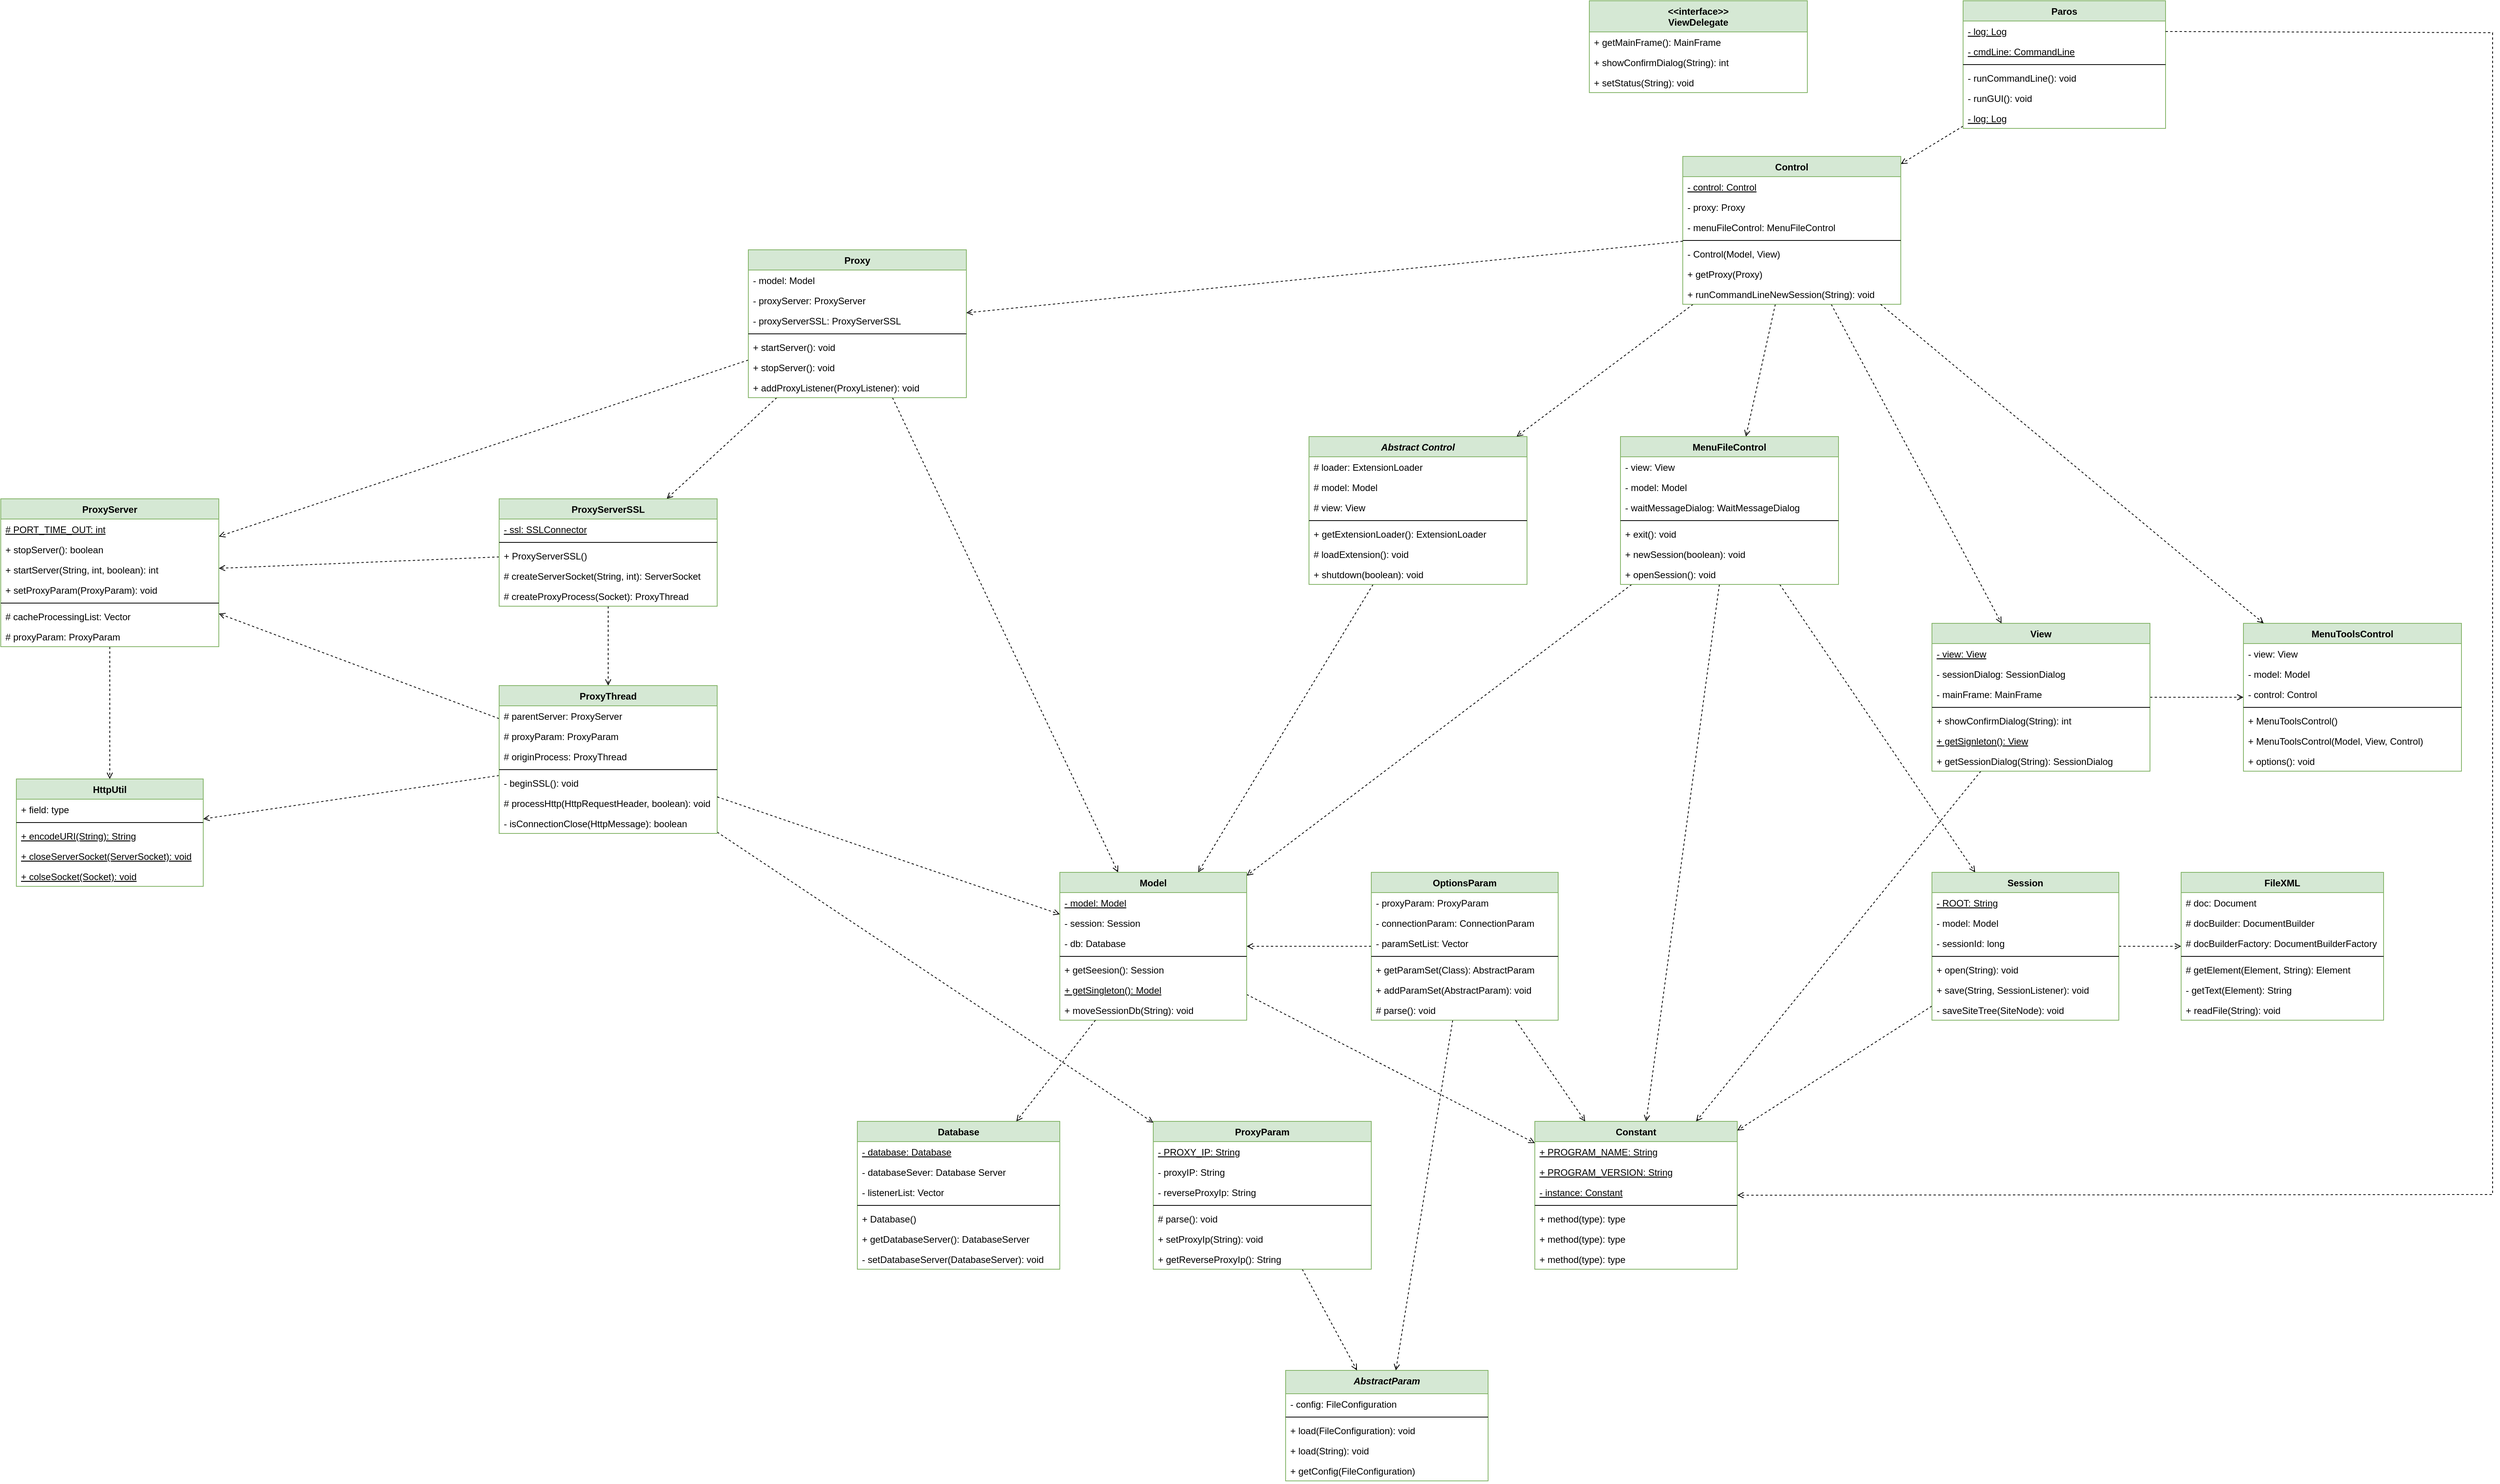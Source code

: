<mxfile version="15.2.9" type="device"><diagram id="-4mc3CB2iVpjZy6kRMb6" name="Page-1"><mxGraphModel dx="2370" dy="1270" grid="1" gridSize="10" guides="1" tooltips="1" connect="1" arrows="1" fold="1" page="1" pageScale="1" pageWidth="3300" pageHeight="4681" math="0" shadow="0"><root><mxCell id="0"/><mxCell id="1" parent="0"/><mxCell id="963B7Lf0-dltdPj_Pg7I-1" style="rounded=0;orthogonalLoop=1;jettySize=auto;html=1;dashed=1;endArrow=open;endFill=0;" edge="1" parent="1" source="nYEuQwkuldgpK1QNgb6l-116" target="nYEuQwkuldgpK1QNgb6l-132"><mxGeometry relative="1" as="geometry"/></mxCell><mxCell id="nYEuQwkuldgpK1QNgb6l-116" value="Paros" style="swimlane;fontStyle=1;align=center;verticalAlign=top;childLayout=stackLayout;horizontal=1;startSize=26;horizontalStack=0;resizeParent=1;resizeParentMax=0;resizeLast=0;collapsible=1;marginBottom=0;fillColor=#d5e8d4;strokeColor=#82b366;" parent="1" vertex="1"><mxGeometry x="2600" y="80" width="260" height="164" as="geometry"/></mxCell><mxCell id="nYEuQwkuldgpK1QNgb6l-117" value="- log: Log" style="text;strokeColor=none;fillColor=none;align=left;verticalAlign=top;spacingLeft=4;spacingRight=4;overflow=hidden;rotatable=0;points=[[0,0.5],[1,0.5]];portConstraint=eastwest;fontStyle=4" parent="nYEuQwkuldgpK1QNgb6l-116" vertex="1"><mxGeometry y="26" width="260" height="26" as="geometry"/></mxCell><mxCell id="nYEuQwkuldgpK1QNgb6l-119" value="- cmdLine: CommandLine" style="text;strokeColor=none;fillColor=none;align=left;verticalAlign=top;spacingLeft=4;spacingRight=4;overflow=hidden;rotatable=0;points=[[0,0.5],[1,0.5]];portConstraint=eastwest;fontStyle=4" parent="nYEuQwkuldgpK1QNgb6l-116" vertex="1"><mxGeometry y="52" width="260" height="26" as="geometry"/></mxCell><mxCell id="nYEuQwkuldgpK1QNgb6l-118" value="" style="line;strokeWidth=1;fillColor=none;align=left;verticalAlign=middle;spacingTop=-1;spacingLeft=3;spacingRight=3;rotatable=0;labelPosition=right;points=[];portConstraint=eastwest;" parent="nYEuQwkuldgpK1QNgb6l-116" vertex="1"><mxGeometry y="78" width="260" height="8" as="geometry"/></mxCell><mxCell id="4tc0TReXgmn4h9ZQtito-1" value="- runCommandLine(): void" style="text;strokeColor=none;fillColor=none;align=left;verticalAlign=top;spacingLeft=4;spacingRight=4;overflow=hidden;rotatable=0;points=[[0,0.5],[1,0.5]];portConstraint=eastwest;fontStyle=0" parent="nYEuQwkuldgpK1QNgb6l-116" vertex="1"><mxGeometry y="86" width="260" height="26" as="geometry"/></mxCell><mxCell id="4tc0TReXgmn4h9ZQtito-2" value="- runGUI(): void" style="text;strokeColor=none;fillColor=none;align=left;verticalAlign=top;spacingLeft=4;spacingRight=4;overflow=hidden;rotatable=0;points=[[0,0.5],[1,0.5]];portConstraint=eastwest;fontStyle=0" parent="nYEuQwkuldgpK1QNgb6l-116" vertex="1"><mxGeometry y="112" width="260" height="26" as="geometry"/></mxCell><mxCell id="4tc0TReXgmn4h9ZQtito-3" value="- log: Log" style="text;strokeColor=none;fillColor=none;align=left;verticalAlign=top;spacingLeft=4;spacingRight=4;overflow=hidden;rotatable=0;points=[[0,0.5],[1,0.5]];portConstraint=eastwest;fontStyle=4" parent="nYEuQwkuldgpK1QNgb6l-116" vertex="1"><mxGeometry y="138" width="260" height="26" as="geometry"/></mxCell><mxCell id="nYEuQwkuldgpK1QNgb6l-120" value="Constant" style="swimlane;fontStyle=1;align=center;verticalAlign=top;childLayout=stackLayout;horizontal=1;startSize=26;horizontalStack=0;resizeParent=1;resizeParentMax=0;resizeLast=0;collapsible=1;marginBottom=0;fillColor=#d5e8d4;strokeColor=#82b366;" parent="1" vertex="1"><mxGeometry x="2050" y="1520" width="260" height="190" as="geometry"/></mxCell><mxCell id="nYEuQwkuldgpK1QNgb6l-121" value="+ PROGRAM_NAME: String" style="text;strokeColor=none;fillColor=none;align=left;verticalAlign=top;spacingLeft=4;spacingRight=4;overflow=hidden;rotatable=0;points=[[0,0.5],[1,0.5]];portConstraint=eastwest;fontStyle=4" parent="nYEuQwkuldgpK1QNgb6l-120" vertex="1"><mxGeometry y="26" width="260" height="26" as="geometry"/></mxCell><mxCell id="4tc0TReXgmn4h9ZQtito-13" value="+ PROGRAM_VERSION: String" style="text;strokeColor=none;fillColor=none;align=left;verticalAlign=top;spacingLeft=4;spacingRight=4;overflow=hidden;rotatable=0;points=[[0,0.5],[1,0.5]];portConstraint=eastwest;fontStyle=4" parent="nYEuQwkuldgpK1QNgb6l-120" vertex="1"><mxGeometry y="52" width="260" height="26" as="geometry"/></mxCell><mxCell id="4tc0TReXgmn4h9ZQtito-14" value="- instance: Constant" style="text;strokeColor=none;fillColor=none;align=left;verticalAlign=top;spacingLeft=4;spacingRight=4;overflow=hidden;rotatable=0;points=[[0,0.5],[1,0.5]];portConstraint=eastwest;fontStyle=4" parent="nYEuQwkuldgpK1QNgb6l-120" vertex="1"><mxGeometry y="78" width="260" height="26" as="geometry"/></mxCell><mxCell id="nYEuQwkuldgpK1QNgb6l-122" value="" style="line;strokeWidth=1;fillColor=none;align=left;verticalAlign=middle;spacingTop=-1;spacingLeft=3;spacingRight=3;rotatable=0;labelPosition=right;points=[];portConstraint=eastwest;" parent="nYEuQwkuldgpK1QNgb6l-120" vertex="1"><mxGeometry y="104" width="260" height="8" as="geometry"/></mxCell><mxCell id="nYEuQwkuldgpK1QNgb6l-123" value="+ method(type): type" style="text;strokeColor=none;fillColor=none;align=left;verticalAlign=top;spacingLeft=4;spacingRight=4;overflow=hidden;rotatable=0;points=[[0,0.5],[1,0.5]];portConstraint=eastwest;" parent="nYEuQwkuldgpK1QNgb6l-120" vertex="1"><mxGeometry y="112" width="260" height="26" as="geometry"/></mxCell><mxCell id="4tc0TReXgmn4h9ZQtito-15" value="+ method(type): type" style="text;strokeColor=none;fillColor=none;align=left;verticalAlign=top;spacingLeft=4;spacingRight=4;overflow=hidden;rotatable=0;points=[[0,0.5],[1,0.5]];portConstraint=eastwest;" parent="nYEuQwkuldgpK1QNgb6l-120" vertex="1"><mxGeometry y="138" width="260" height="26" as="geometry"/></mxCell><mxCell id="4tc0TReXgmn4h9ZQtito-16" value="+ method(type): type" style="text;strokeColor=none;fillColor=none;align=left;verticalAlign=top;spacingLeft=4;spacingRight=4;overflow=hidden;rotatable=0;points=[[0,0.5],[1,0.5]];portConstraint=eastwest;" parent="nYEuQwkuldgpK1QNgb6l-120" vertex="1"><mxGeometry y="164" width="260" height="26" as="geometry"/></mxCell><mxCell id="nYEuQwkuldgpK1QNgb6l-124" value="FileXML" style="swimlane;fontStyle=1;align=center;verticalAlign=top;childLayout=stackLayout;horizontal=1;startSize=26;horizontalStack=0;resizeParent=1;resizeParentMax=0;resizeLast=0;collapsible=1;marginBottom=0;fillColor=#d5e8d4;strokeColor=#82b366;" parent="1" vertex="1"><mxGeometry x="2880" y="1200" width="260" height="190" as="geometry"/></mxCell><mxCell id="nYEuQwkuldgpK1QNgb6l-125" value="# doc: Document" style="text;strokeColor=none;fillColor=none;align=left;verticalAlign=top;spacingLeft=4;spacingRight=4;overflow=hidden;rotatable=0;points=[[0,0.5],[1,0.5]];portConstraint=eastwest;" parent="nYEuQwkuldgpK1QNgb6l-124" vertex="1"><mxGeometry y="26" width="260" height="26" as="geometry"/></mxCell><mxCell id="4tc0TReXgmn4h9ZQtito-18" value="# docBuilder: DocumentBuilder" style="text;strokeColor=none;fillColor=none;align=left;verticalAlign=top;spacingLeft=4;spacingRight=4;overflow=hidden;rotatable=0;points=[[0,0.5],[1,0.5]];portConstraint=eastwest;" parent="nYEuQwkuldgpK1QNgb6l-124" vertex="1"><mxGeometry y="52" width="260" height="26" as="geometry"/></mxCell><mxCell id="4tc0TReXgmn4h9ZQtito-19" value="# docBuilderFactory: DocumentBuilderFactory" style="text;strokeColor=none;fillColor=none;align=left;verticalAlign=top;spacingLeft=4;spacingRight=4;overflow=hidden;rotatable=0;points=[[0,0.5],[1,0.5]];portConstraint=eastwest;" parent="nYEuQwkuldgpK1QNgb6l-124" vertex="1"><mxGeometry y="78" width="260" height="26" as="geometry"/></mxCell><mxCell id="nYEuQwkuldgpK1QNgb6l-126" value="" style="line;strokeWidth=1;fillColor=none;align=left;verticalAlign=middle;spacingTop=-1;spacingLeft=3;spacingRight=3;rotatable=0;labelPosition=right;points=[];portConstraint=eastwest;" parent="nYEuQwkuldgpK1QNgb6l-124" vertex="1"><mxGeometry y="104" width="260" height="8" as="geometry"/></mxCell><mxCell id="nYEuQwkuldgpK1QNgb6l-127" value="# getElement(Element, String): Element" style="text;strokeColor=none;fillColor=none;align=left;verticalAlign=top;spacingLeft=4;spacingRight=4;overflow=hidden;rotatable=0;points=[[0,0.5],[1,0.5]];portConstraint=eastwest;" parent="nYEuQwkuldgpK1QNgb6l-124" vertex="1"><mxGeometry y="112" width="260" height="26" as="geometry"/></mxCell><mxCell id="4tc0TReXgmn4h9ZQtito-20" value="- getText(Element): String" style="text;strokeColor=none;fillColor=none;align=left;verticalAlign=top;spacingLeft=4;spacingRight=4;overflow=hidden;rotatable=0;points=[[0,0.5],[1,0.5]];portConstraint=eastwest;" parent="nYEuQwkuldgpK1QNgb6l-124" vertex="1"><mxGeometry y="138" width="260" height="26" as="geometry"/></mxCell><mxCell id="4tc0TReXgmn4h9ZQtito-21" value="+ readFile(String): void" style="text;strokeColor=none;fillColor=none;align=left;verticalAlign=top;spacingLeft=4;spacingRight=4;overflow=hidden;rotatable=0;points=[[0,0.5],[1,0.5]];portConstraint=eastwest;" parent="nYEuQwkuldgpK1QNgb6l-124" vertex="1"><mxGeometry y="164" width="260" height="26" as="geometry"/></mxCell><mxCell id="nYEuQwkuldgpK1QNgb6l-128" value="AbstractParam" style="swimlane;fontStyle=3;align=center;verticalAlign=top;childLayout=stackLayout;horizontal=1;startSize=30;horizontalStack=0;resizeParent=1;resizeParentMax=0;resizeLast=0;collapsible=1;marginBottom=0;fillColor=#d5e8d4;strokeColor=#82b366;" parent="1" vertex="1"><mxGeometry x="1730" y="1840" width="260" height="142" as="geometry"/></mxCell><mxCell id="nYEuQwkuldgpK1QNgb6l-129" value="- config: FileConfiguration" style="text;strokeColor=none;fillColor=none;align=left;verticalAlign=top;spacingLeft=4;spacingRight=4;overflow=hidden;rotatable=0;points=[[0,0.5],[1,0.5]];portConstraint=eastwest;" parent="nYEuQwkuldgpK1QNgb6l-128" vertex="1"><mxGeometry y="30" width="260" height="26" as="geometry"/></mxCell><mxCell id="nYEuQwkuldgpK1QNgb6l-130" value="" style="line;strokeWidth=1;fillColor=none;align=left;verticalAlign=middle;spacingTop=-1;spacingLeft=3;spacingRight=3;rotatable=0;labelPosition=right;points=[];portConstraint=eastwest;" parent="nYEuQwkuldgpK1QNgb6l-128" vertex="1"><mxGeometry y="56" width="260" height="8" as="geometry"/></mxCell><mxCell id="nYEuQwkuldgpK1QNgb6l-131" value="+ load(FileConfiguration): void" style="text;strokeColor=none;fillColor=none;align=left;verticalAlign=top;spacingLeft=4;spacingRight=4;overflow=hidden;rotatable=0;points=[[0,0.5],[1,0.5]];portConstraint=eastwest;" parent="nYEuQwkuldgpK1QNgb6l-128" vertex="1"><mxGeometry y="64" width="260" height="26" as="geometry"/></mxCell><mxCell id="4tc0TReXgmn4h9ZQtito-22" value="+ load(String): void" style="text;strokeColor=none;fillColor=none;align=left;verticalAlign=top;spacingLeft=4;spacingRight=4;overflow=hidden;rotatable=0;points=[[0,0.5],[1,0.5]];portConstraint=eastwest;" parent="nYEuQwkuldgpK1QNgb6l-128" vertex="1"><mxGeometry y="90" width="260" height="26" as="geometry"/></mxCell><mxCell id="4tc0TReXgmn4h9ZQtito-23" value="+ getConfig(FileConfiguration)" style="text;strokeColor=none;fillColor=none;align=left;verticalAlign=top;spacingLeft=4;spacingRight=4;overflow=hidden;rotatable=0;points=[[0,0.5],[1,0.5]];portConstraint=eastwest;" parent="nYEuQwkuldgpK1QNgb6l-128" vertex="1"><mxGeometry y="116" width="260" height="26" as="geometry"/></mxCell><mxCell id="963B7Lf0-dltdPj_Pg7I-12" style="edgeStyle=none;rounded=0;orthogonalLoop=1;jettySize=auto;html=1;dashed=1;endArrow=open;endFill=0;" edge="1" parent="1" source="nYEuQwkuldgpK1QNgb6l-136" target="nYEuQwkuldgpK1QNgb6l-156"><mxGeometry relative="1" as="geometry"/></mxCell><mxCell id="nYEuQwkuldgpK1QNgb6l-136" value="Abstract Control" style="swimlane;fontStyle=3;align=center;verticalAlign=top;childLayout=stackLayout;horizontal=1;startSize=26;horizontalStack=0;resizeParent=1;resizeParentMax=0;resizeLast=0;collapsible=1;marginBottom=0;fillColor=#d5e8d4;strokeColor=#82b366;" parent="1" vertex="1"><mxGeometry x="1760" y="640" width="280" height="190" as="geometry"/></mxCell><mxCell id="nYEuQwkuldgpK1QNgb6l-137" value="# loader: ExtensionLoader" style="text;strokeColor=none;fillColor=none;align=left;verticalAlign=top;spacingLeft=4;spacingRight=4;overflow=hidden;rotatable=0;points=[[0,0.5],[1,0.5]];portConstraint=eastwest;" parent="nYEuQwkuldgpK1QNgb6l-136" vertex="1"><mxGeometry y="26" width="280" height="26" as="geometry"/></mxCell><mxCell id="4tc0TReXgmn4h9ZQtito-46" value="# model: Model" style="text;strokeColor=none;fillColor=none;align=left;verticalAlign=top;spacingLeft=4;spacingRight=4;overflow=hidden;rotatable=0;points=[[0,0.5],[1,0.5]];portConstraint=eastwest;" parent="nYEuQwkuldgpK1QNgb6l-136" vertex="1"><mxGeometry y="52" width="280" height="26" as="geometry"/></mxCell><mxCell id="4tc0TReXgmn4h9ZQtito-47" value="# view: View" style="text;strokeColor=none;fillColor=none;align=left;verticalAlign=top;spacingLeft=4;spacingRight=4;overflow=hidden;rotatable=0;points=[[0,0.5],[1,0.5]];portConstraint=eastwest;" parent="nYEuQwkuldgpK1QNgb6l-136" vertex="1"><mxGeometry y="78" width="280" height="26" as="geometry"/></mxCell><mxCell id="nYEuQwkuldgpK1QNgb6l-138" value="" style="line;strokeWidth=1;fillColor=none;align=left;verticalAlign=middle;spacingTop=-1;spacingLeft=3;spacingRight=3;rotatable=0;labelPosition=right;points=[];portConstraint=eastwest;" parent="nYEuQwkuldgpK1QNgb6l-136" vertex="1"><mxGeometry y="104" width="280" height="8" as="geometry"/></mxCell><mxCell id="nYEuQwkuldgpK1QNgb6l-139" value="+ getExtensionLoader(): ExtensionLoader" style="text;strokeColor=none;fillColor=none;align=left;verticalAlign=top;spacingLeft=4;spacingRight=4;overflow=hidden;rotatable=0;points=[[0,0.5],[1,0.5]];portConstraint=eastwest;" parent="nYEuQwkuldgpK1QNgb6l-136" vertex="1"><mxGeometry y="112" width="280" height="26" as="geometry"/></mxCell><mxCell id="4tc0TReXgmn4h9ZQtito-48" value="# loadExtension(): void" style="text;strokeColor=none;fillColor=none;align=left;verticalAlign=top;spacingLeft=4;spacingRight=4;overflow=hidden;rotatable=0;points=[[0,0.5],[1,0.5]];portConstraint=eastwest;" parent="nYEuQwkuldgpK1QNgb6l-136" vertex="1"><mxGeometry y="138" width="280" height="26" as="geometry"/></mxCell><mxCell id="4tc0TReXgmn4h9ZQtito-49" value="+ shutdown(boolean): void" style="text;strokeColor=none;fillColor=none;align=left;verticalAlign=top;spacingLeft=4;spacingRight=4;overflow=hidden;rotatable=0;points=[[0,0.5],[1,0.5]];portConstraint=eastwest;" parent="nYEuQwkuldgpK1QNgb6l-136" vertex="1"><mxGeometry y="164" width="280" height="26" as="geometry"/></mxCell><mxCell id="963B7Lf0-dltdPj_Pg7I-15" style="edgeStyle=none;rounded=0;orthogonalLoop=1;jettySize=auto;html=1;dashed=1;endArrow=open;endFill=0;" edge="1" parent="1" source="nYEuQwkuldgpK1QNgb6l-140" target="nYEuQwkuldgpK1QNgb6l-172"><mxGeometry relative="1" as="geometry"/></mxCell><mxCell id="963B7Lf0-dltdPj_Pg7I-16" style="edgeStyle=none;rounded=0;orthogonalLoop=1;jettySize=auto;html=1;dashed=1;endArrow=open;endFill=0;" edge="1" parent="1" source="nYEuQwkuldgpK1QNgb6l-140" target="nYEuQwkuldgpK1QNgb6l-176"><mxGeometry relative="1" as="geometry"/></mxCell><mxCell id="963B7Lf0-dltdPj_Pg7I-23" style="edgeStyle=none;rounded=0;orthogonalLoop=1;jettySize=auto;html=1;dashed=1;endArrow=open;endFill=0;" edge="1" parent="1" source="nYEuQwkuldgpK1QNgb6l-140" target="nYEuQwkuldgpK1QNgb6l-156"><mxGeometry relative="1" as="geometry"/></mxCell><mxCell id="nYEuQwkuldgpK1QNgb6l-140" value="Proxy" style="swimlane;fontStyle=1;align=center;verticalAlign=top;childLayout=stackLayout;horizontal=1;startSize=26;horizontalStack=0;resizeParent=1;resizeParentMax=0;resizeLast=0;collapsible=1;marginBottom=0;fillColor=#d5e8d4;strokeColor=#82b366;" parent="1" vertex="1"><mxGeometry x="1040" y="400" width="280" height="190" as="geometry"/></mxCell><mxCell id="nYEuQwkuldgpK1QNgb6l-141" value="- model: Model" style="text;strokeColor=none;fillColor=none;align=left;verticalAlign=top;spacingLeft=4;spacingRight=4;overflow=hidden;rotatable=0;points=[[0,0.5],[1,0.5]];portConstraint=eastwest;" parent="nYEuQwkuldgpK1QNgb6l-140" vertex="1"><mxGeometry y="26" width="280" height="26" as="geometry"/></mxCell><mxCell id="4tc0TReXgmn4h9ZQtito-55" value="- proxyServer: ProxyServer" style="text;strokeColor=none;fillColor=none;align=left;verticalAlign=top;spacingLeft=4;spacingRight=4;overflow=hidden;rotatable=0;points=[[0,0.5],[1,0.5]];portConstraint=eastwest;" parent="nYEuQwkuldgpK1QNgb6l-140" vertex="1"><mxGeometry y="52" width="280" height="26" as="geometry"/></mxCell><mxCell id="4tc0TReXgmn4h9ZQtito-56" value="- proxyServerSSL: ProxyServerSSL" style="text;strokeColor=none;fillColor=none;align=left;verticalAlign=top;spacingLeft=4;spacingRight=4;overflow=hidden;rotatable=0;points=[[0,0.5],[1,0.5]];portConstraint=eastwest;" parent="nYEuQwkuldgpK1QNgb6l-140" vertex="1"><mxGeometry y="78" width="280" height="26" as="geometry"/></mxCell><mxCell id="nYEuQwkuldgpK1QNgb6l-142" value="" style="line;strokeWidth=1;fillColor=none;align=left;verticalAlign=middle;spacingTop=-1;spacingLeft=3;spacingRight=3;rotatable=0;labelPosition=right;points=[];portConstraint=eastwest;" parent="nYEuQwkuldgpK1QNgb6l-140" vertex="1"><mxGeometry y="104" width="280" height="8" as="geometry"/></mxCell><mxCell id="nYEuQwkuldgpK1QNgb6l-143" value="+ startServer(): void" style="text;strokeColor=none;fillColor=none;align=left;verticalAlign=top;spacingLeft=4;spacingRight=4;overflow=hidden;rotatable=0;points=[[0,0.5],[1,0.5]];portConstraint=eastwest;" parent="nYEuQwkuldgpK1QNgb6l-140" vertex="1"><mxGeometry y="112" width="280" height="26" as="geometry"/></mxCell><mxCell id="4tc0TReXgmn4h9ZQtito-57" value="+ stopServer(): void" style="text;strokeColor=none;fillColor=none;align=left;verticalAlign=top;spacingLeft=4;spacingRight=4;overflow=hidden;rotatable=0;points=[[0,0.5],[1,0.5]];portConstraint=eastwest;" parent="nYEuQwkuldgpK1QNgb6l-140" vertex="1"><mxGeometry y="138" width="280" height="26" as="geometry"/></mxCell><mxCell id="4tc0TReXgmn4h9ZQtito-58" value="+ addProxyListener(ProxyListener): void" style="text;strokeColor=none;fillColor=none;align=left;verticalAlign=top;spacingLeft=4;spacingRight=4;overflow=hidden;rotatable=0;points=[[0,0.5],[1,0.5]];portConstraint=eastwest;" parent="nYEuQwkuldgpK1QNgb6l-140" vertex="1"><mxGeometry y="164" width="280" height="26" as="geometry"/></mxCell><mxCell id="963B7Lf0-dltdPj_Pg7I-8" style="edgeStyle=none;rounded=0;orthogonalLoop=1;jettySize=auto;html=1;dashed=1;endArrow=open;endFill=0;" edge="1" parent="1" source="nYEuQwkuldgpK1QNgb6l-144" target="nYEuQwkuldgpK1QNgb6l-160"><mxGeometry relative="1" as="geometry"/></mxCell><mxCell id="963B7Lf0-dltdPj_Pg7I-11" style="edgeStyle=none;rounded=0;orthogonalLoop=1;jettySize=auto;html=1;dashed=1;endArrow=open;endFill=0;" edge="1" parent="1" source="nYEuQwkuldgpK1QNgb6l-144" target="nYEuQwkuldgpK1QNgb6l-120"><mxGeometry relative="1" as="geometry"/></mxCell><mxCell id="963B7Lf0-dltdPj_Pg7I-13" style="edgeStyle=none;rounded=0;orthogonalLoop=1;jettySize=auto;html=1;dashed=1;endArrow=open;endFill=0;" edge="1" parent="1" source="nYEuQwkuldgpK1QNgb6l-144" target="nYEuQwkuldgpK1QNgb6l-156"><mxGeometry relative="1" as="geometry"/></mxCell><mxCell id="nYEuQwkuldgpK1QNgb6l-144" value="MenuFileControl" style="swimlane;fontStyle=1;align=center;verticalAlign=top;childLayout=stackLayout;horizontal=1;startSize=26;horizontalStack=0;resizeParent=1;resizeParentMax=0;resizeLast=0;collapsible=1;marginBottom=0;fillColor=#d5e8d4;strokeColor=#82b366;" parent="1" vertex="1"><mxGeometry x="2160" y="640" width="280" height="190" as="geometry"/></mxCell><mxCell id="nYEuQwkuldgpK1QNgb6l-145" value="- view: View" style="text;strokeColor=none;fillColor=none;align=left;verticalAlign=top;spacingLeft=4;spacingRight=4;overflow=hidden;rotatable=0;points=[[0,0.5],[1,0.5]];portConstraint=eastwest;" parent="nYEuQwkuldgpK1QNgb6l-144" vertex="1"><mxGeometry y="26" width="280" height="26" as="geometry"/></mxCell><mxCell id="4tc0TReXgmn4h9ZQtito-64" value="- model: Model" style="text;strokeColor=none;fillColor=none;align=left;verticalAlign=top;spacingLeft=4;spacingRight=4;overflow=hidden;rotatable=0;points=[[0,0.5],[1,0.5]];portConstraint=eastwest;" parent="nYEuQwkuldgpK1QNgb6l-144" vertex="1"><mxGeometry y="52" width="280" height="26" as="geometry"/></mxCell><mxCell id="4tc0TReXgmn4h9ZQtito-63" value="- waitMessageDialog: WaitMessageDialog" style="text;strokeColor=none;fillColor=none;align=left;verticalAlign=top;spacingLeft=4;spacingRight=4;overflow=hidden;rotatable=0;points=[[0,0.5],[1,0.5]];portConstraint=eastwest;" parent="nYEuQwkuldgpK1QNgb6l-144" vertex="1"><mxGeometry y="78" width="280" height="26" as="geometry"/></mxCell><mxCell id="nYEuQwkuldgpK1QNgb6l-146" value="" style="line;strokeWidth=1;fillColor=none;align=left;verticalAlign=middle;spacingTop=-1;spacingLeft=3;spacingRight=3;rotatable=0;labelPosition=right;points=[];portConstraint=eastwest;" parent="nYEuQwkuldgpK1QNgb6l-144" vertex="1"><mxGeometry y="104" width="280" height="8" as="geometry"/></mxCell><mxCell id="nYEuQwkuldgpK1QNgb6l-147" value="+ exit(): void" style="text;strokeColor=none;fillColor=none;align=left;verticalAlign=top;spacingLeft=4;spacingRight=4;overflow=hidden;rotatable=0;points=[[0,0.5],[1,0.5]];portConstraint=eastwest;" parent="nYEuQwkuldgpK1QNgb6l-144" vertex="1"><mxGeometry y="112" width="280" height="26" as="geometry"/></mxCell><mxCell id="4tc0TReXgmn4h9ZQtito-65" value="+ newSession(boolean): void" style="text;strokeColor=none;fillColor=none;align=left;verticalAlign=top;spacingLeft=4;spacingRight=4;overflow=hidden;rotatable=0;points=[[0,0.5],[1,0.5]];portConstraint=eastwest;" parent="nYEuQwkuldgpK1QNgb6l-144" vertex="1"><mxGeometry y="138" width="280" height="26" as="geometry"/></mxCell><mxCell id="4tc0TReXgmn4h9ZQtito-66" value="+ openSession(): void" style="text;strokeColor=none;fillColor=none;align=left;verticalAlign=top;spacingLeft=4;spacingRight=4;overflow=hidden;rotatable=0;points=[[0,0.5],[1,0.5]];portConstraint=eastwest;" parent="nYEuQwkuldgpK1QNgb6l-144" vertex="1"><mxGeometry y="164" width="280" height="26" as="geometry"/></mxCell><mxCell id="nYEuQwkuldgpK1QNgb6l-148" value="MenuToolsControl" style="swimlane;fontStyle=1;align=center;verticalAlign=top;childLayout=stackLayout;horizontal=1;startSize=26;horizontalStack=0;resizeParent=1;resizeParentMax=0;resizeLast=0;collapsible=1;marginBottom=0;fillColor=#d5e8d4;strokeColor=#82b366;" parent="1" vertex="1"><mxGeometry x="2960" y="880" width="280" height="190" as="geometry"/></mxCell><mxCell id="nYEuQwkuldgpK1QNgb6l-149" value="- view: View" style="text;strokeColor=none;fillColor=none;align=left;verticalAlign=top;spacingLeft=4;spacingRight=4;overflow=hidden;rotatable=0;points=[[0,0.5],[1,0.5]];portConstraint=eastwest;" parent="nYEuQwkuldgpK1QNgb6l-148" vertex="1"><mxGeometry y="26" width="280" height="26" as="geometry"/></mxCell><mxCell id="4tc0TReXgmn4h9ZQtito-73" value="- model: Model" style="text;strokeColor=none;fillColor=none;align=left;verticalAlign=top;spacingLeft=4;spacingRight=4;overflow=hidden;rotatable=0;points=[[0,0.5],[1,0.5]];portConstraint=eastwest;" parent="nYEuQwkuldgpK1QNgb6l-148" vertex="1"><mxGeometry y="52" width="280" height="26" as="geometry"/></mxCell><mxCell id="4tc0TReXgmn4h9ZQtito-74" value="- control: Control" style="text;strokeColor=none;fillColor=none;align=left;verticalAlign=top;spacingLeft=4;spacingRight=4;overflow=hidden;rotatable=0;points=[[0,0.5],[1,0.5]];portConstraint=eastwest;" parent="nYEuQwkuldgpK1QNgb6l-148" vertex="1"><mxGeometry y="78" width="280" height="26" as="geometry"/></mxCell><mxCell id="nYEuQwkuldgpK1QNgb6l-150" value="" style="line;strokeWidth=1;fillColor=none;align=left;verticalAlign=middle;spacingTop=-1;spacingLeft=3;spacingRight=3;rotatable=0;labelPosition=right;points=[];portConstraint=eastwest;" parent="nYEuQwkuldgpK1QNgb6l-148" vertex="1"><mxGeometry y="104" width="280" height="8" as="geometry"/></mxCell><mxCell id="nYEuQwkuldgpK1QNgb6l-151" value="+ MenuToolsControl()" style="text;strokeColor=none;fillColor=none;align=left;verticalAlign=top;spacingLeft=4;spacingRight=4;overflow=hidden;rotatable=0;points=[[0,0.5],[1,0.5]];portConstraint=eastwest;" parent="nYEuQwkuldgpK1QNgb6l-148" vertex="1"><mxGeometry y="112" width="280" height="26" as="geometry"/></mxCell><mxCell id="4tc0TReXgmn4h9ZQtito-75" value="+ MenuToolsControl(Model, View, Control)" style="text;strokeColor=none;fillColor=none;align=left;verticalAlign=top;spacingLeft=4;spacingRight=4;overflow=hidden;rotatable=0;points=[[0,0.5],[1,0.5]];portConstraint=eastwest;" parent="nYEuQwkuldgpK1QNgb6l-148" vertex="1"><mxGeometry y="138" width="280" height="26" as="geometry"/></mxCell><mxCell id="4tc0TReXgmn4h9ZQtito-76" value="+ options(): void" style="text;strokeColor=none;fillColor=none;align=left;verticalAlign=top;spacingLeft=4;spacingRight=4;overflow=hidden;rotatable=0;points=[[0,0.5],[1,0.5]];portConstraint=eastwest;" parent="nYEuQwkuldgpK1QNgb6l-148" vertex="1"><mxGeometry y="164" width="280" height="26" as="geometry"/></mxCell><mxCell id="nYEuQwkuldgpK1QNgb6l-152" value="&lt;&lt;interface&gt;&gt;&#10;ViewDelegate" style="swimlane;fontStyle=1;align=center;verticalAlign=top;childLayout=stackLayout;horizontal=1;startSize=40;horizontalStack=0;resizeParent=1;resizeParentMax=0;resizeLast=0;collapsible=1;marginBottom=0;fillColor=#d5e8d4;strokeColor=#82b366;" parent="1" vertex="1"><mxGeometry x="2120" y="80" width="280" height="118" as="geometry"/></mxCell><mxCell id="nYEuQwkuldgpK1QNgb6l-155" value="+ getMainFrame(): MainFrame" style="text;strokeColor=none;fillColor=none;align=left;verticalAlign=top;spacingLeft=4;spacingRight=4;overflow=hidden;rotatable=0;points=[[0,0.5],[1,0.5]];portConstraint=eastwest;" parent="nYEuQwkuldgpK1QNgb6l-152" vertex="1"><mxGeometry y="40" width="280" height="26" as="geometry"/></mxCell><mxCell id="4tc0TReXgmn4h9ZQtito-79" value="+ showConfirmDialog(String): int" style="text;strokeColor=none;fillColor=none;align=left;verticalAlign=top;spacingLeft=4;spacingRight=4;overflow=hidden;rotatable=0;points=[[0,0.5],[1,0.5]];portConstraint=eastwest;" parent="nYEuQwkuldgpK1QNgb6l-152" vertex="1"><mxGeometry y="66" width="280" height="26" as="geometry"/></mxCell><mxCell id="4tc0TReXgmn4h9ZQtito-80" value="+ setStatus(String): void" style="text;strokeColor=none;fillColor=none;align=left;verticalAlign=top;spacingLeft=4;spacingRight=4;overflow=hidden;rotatable=0;points=[[0,0.5],[1,0.5]];portConstraint=eastwest;" parent="nYEuQwkuldgpK1QNgb6l-152" vertex="1"><mxGeometry y="92" width="280" height="26" as="geometry"/></mxCell><mxCell id="963B7Lf0-dltdPj_Pg7I-24" style="edgeStyle=none;rounded=0;orthogonalLoop=1;jettySize=auto;html=1;dashed=1;endArrow=open;endFill=0;" edge="1" parent="1" source="nYEuQwkuldgpK1QNgb6l-156" target="nYEuQwkuldgpK1QNgb6l-120"><mxGeometry relative="1" as="geometry"/></mxCell><mxCell id="nYEuQwkuldgpK1QNgb6l-156" value="Model" style="swimlane;fontStyle=1;align=center;verticalAlign=top;childLayout=stackLayout;horizontal=1;startSize=26;horizontalStack=0;resizeParent=1;resizeParentMax=0;resizeLast=0;collapsible=1;marginBottom=0;fillColor=#d5e8d4;strokeColor=#82b366;" parent="1" vertex="1"><mxGeometry x="1440" y="1200" width="240" height="190" as="geometry"/></mxCell><mxCell id="nYEuQwkuldgpK1QNgb6l-157" value="- model: Model" style="text;strokeColor=none;fillColor=none;align=left;verticalAlign=top;spacingLeft=4;spacingRight=4;overflow=hidden;rotatable=0;points=[[0,0.5],[1,0.5]];portConstraint=eastwest;fontStyle=4" parent="nYEuQwkuldgpK1QNgb6l-156" vertex="1"><mxGeometry y="26" width="240" height="26" as="geometry"/></mxCell><mxCell id="4tc0TReXgmn4h9ZQtito-93" value="- session: Session" style="text;strokeColor=none;fillColor=none;align=left;verticalAlign=top;spacingLeft=4;spacingRight=4;overflow=hidden;rotatable=0;points=[[0,0.5],[1,0.5]];portConstraint=eastwest;fontStyle=0" parent="nYEuQwkuldgpK1QNgb6l-156" vertex="1"><mxGeometry y="52" width="240" height="26" as="geometry"/></mxCell><mxCell id="4tc0TReXgmn4h9ZQtito-94" value="- db: Database" style="text;strokeColor=none;fillColor=none;align=left;verticalAlign=top;spacingLeft=4;spacingRight=4;overflow=hidden;rotatable=0;points=[[0,0.5],[1,0.5]];portConstraint=eastwest;" parent="nYEuQwkuldgpK1QNgb6l-156" vertex="1"><mxGeometry y="78" width="240" height="26" as="geometry"/></mxCell><mxCell id="nYEuQwkuldgpK1QNgb6l-158" value="" style="line;strokeWidth=1;fillColor=none;align=left;verticalAlign=middle;spacingTop=-1;spacingLeft=3;spacingRight=3;rotatable=0;labelPosition=right;points=[];portConstraint=eastwest;" parent="nYEuQwkuldgpK1QNgb6l-156" vertex="1"><mxGeometry y="104" width="240" height="8" as="geometry"/></mxCell><mxCell id="nYEuQwkuldgpK1QNgb6l-159" value="+ getSeesion(): Session" style="text;strokeColor=none;fillColor=none;align=left;verticalAlign=top;spacingLeft=4;spacingRight=4;overflow=hidden;rotatable=0;points=[[0,0.5],[1,0.5]];portConstraint=eastwest;" parent="nYEuQwkuldgpK1QNgb6l-156" vertex="1"><mxGeometry y="112" width="240" height="26" as="geometry"/></mxCell><mxCell id="4tc0TReXgmn4h9ZQtito-95" value="+ getSingleton(): Model" style="text;strokeColor=none;fillColor=none;align=left;verticalAlign=top;spacingLeft=4;spacingRight=4;overflow=hidden;rotatable=0;points=[[0,0.5],[1,0.5]];portConstraint=eastwest;fontStyle=4" parent="nYEuQwkuldgpK1QNgb6l-156" vertex="1"><mxGeometry y="138" width="240" height="26" as="geometry"/></mxCell><mxCell id="4tc0TReXgmn4h9ZQtito-96" value="+ moveSessionDb(String): void" style="text;strokeColor=none;fillColor=none;align=left;verticalAlign=top;spacingLeft=4;spacingRight=4;overflow=hidden;rotatable=0;points=[[0,0.5],[1,0.5]];portConstraint=eastwest;" parent="nYEuQwkuldgpK1QNgb6l-156" vertex="1"><mxGeometry y="164" width="240" height="26" as="geometry"/></mxCell><mxCell id="963B7Lf0-dltdPj_Pg7I-9" style="edgeStyle=none;rounded=0;orthogonalLoop=1;jettySize=auto;html=1;dashed=1;endArrow=open;endFill=0;" edge="1" parent="1" source="nYEuQwkuldgpK1QNgb6l-160" target="nYEuQwkuldgpK1QNgb6l-124"><mxGeometry relative="1" as="geometry"/></mxCell><mxCell id="963B7Lf0-dltdPj_Pg7I-10" style="edgeStyle=none;rounded=0;orthogonalLoop=1;jettySize=auto;html=1;dashed=1;endArrow=open;endFill=0;" edge="1" parent="1" source="nYEuQwkuldgpK1QNgb6l-160" target="nYEuQwkuldgpK1QNgb6l-120"><mxGeometry relative="1" as="geometry"/></mxCell><mxCell id="nYEuQwkuldgpK1QNgb6l-160" value="Session" style="swimlane;fontStyle=1;align=center;verticalAlign=top;childLayout=stackLayout;horizontal=1;startSize=26;horizontalStack=0;resizeParent=1;resizeParentMax=0;resizeLast=0;collapsible=1;marginBottom=0;fillColor=#d5e8d4;strokeColor=#82b366;" parent="1" vertex="1"><mxGeometry x="2560" y="1200" width="240" height="190" as="geometry"/></mxCell><mxCell id="nYEuQwkuldgpK1QNgb6l-161" value="- ROOT: String" style="text;strokeColor=none;fillColor=none;align=left;verticalAlign=top;spacingLeft=4;spacingRight=4;overflow=hidden;rotatable=0;points=[[0,0.5],[1,0.5]];portConstraint=eastwest;fontStyle=4" parent="nYEuQwkuldgpK1QNgb6l-160" vertex="1"><mxGeometry y="26" width="240" height="26" as="geometry"/></mxCell><mxCell id="4tc0TReXgmn4h9ZQtito-102" value="- model: Model" style="text;strokeColor=none;fillColor=none;align=left;verticalAlign=top;spacingLeft=4;spacingRight=4;overflow=hidden;rotatable=0;points=[[0,0.5],[1,0.5]];portConstraint=eastwest;" parent="nYEuQwkuldgpK1QNgb6l-160" vertex="1"><mxGeometry y="52" width="240" height="26" as="geometry"/></mxCell><mxCell id="4tc0TReXgmn4h9ZQtito-103" value="- sessionId: long" style="text;strokeColor=none;fillColor=none;align=left;verticalAlign=top;spacingLeft=4;spacingRight=4;overflow=hidden;rotatable=0;points=[[0,0.5],[1,0.5]];portConstraint=eastwest;" parent="nYEuQwkuldgpK1QNgb6l-160" vertex="1"><mxGeometry y="78" width="240" height="26" as="geometry"/></mxCell><mxCell id="nYEuQwkuldgpK1QNgb6l-162" value="" style="line;strokeWidth=1;fillColor=none;align=left;verticalAlign=middle;spacingTop=-1;spacingLeft=3;spacingRight=3;rotatable=0;labelPosition=right;points=[];portConstraint=eastwest;" parent="nYEuQwkuldgpK1QNgb6l-160" vertex="1"><mxGeometry y="104" width="240" height="8" as="geometry"/></mxCell><mxCell id="nYEuQwkuldgpK1QNgb6l-163" value="+ open(String): void" style="text;strokeColor=none;fillColor=none;align=left;verticalAlign=top;spacingLeft=4;spacingRight=4;overflow=hidden;rotatable=0;points=[[0,0.5],[1,0.5]];portConstraint=eastwest;" parent="nYEuQwkuldgpK1QNgb6l-160" vertex="1"><mxGeometry y="112" width="240" height="26" as="geometry"/></mxCell><mxCell id="4tc0TReXgmn4h9ZQtito-104" value="+ save(String, SessionListener): void" style="text;strokeColor=none;fillColor=none;align=left;verticalAlign=top;spacingLeft=4;spacingRight=4;overflow=hidden;rotatable=0;points=[[0,0.5],[1,0.5]];portConstraint=eastwest;" parent="nYEuQwkuldgpK1QNgb6l-160" vertex="1"><mxGeometry y="138" width="240" height="26" as="geometry"/></mxCell><mxCell id="4tc0TReXgmn4h9ZQtito-105" value="- saveSiteTree(SiteNode): void" style="text;strokeColor=none;fillColor=none;align=left;verticalAlign=top;spacingLeft=4;spacingRight=4;overflow=hidden;rotatable=0;points=[[0,0.5],[1,0.5]];portConstraint=eastwest;" parent="nYEuQwkuldgpK1QNgb6l-160" vertex="1"><mxGeometry y="164" width="240" height="26" as="geometry"/></mxCell><mxCell id="963B7Lf0-dltdPj_Pg7I-26" style="edgeStyle=none;rounded=0;orthogonalLoop=1;jettySize=auto;html=1;dashed=1;endArrow=open;endFill=0;" edge="1" parent="1" source="nYEuQwkuldgpK1QNgb6l-164" target="nYEuQwkuldgpK1QNgb6l-156"><mxGeometry relative="1" as="geometry"/></mxCell><mxCell id="963B7Lf0-dltdPj_Pg7I-29" style="edgeStyle=none;rounded=0;orthogonalLoop=1;jettySize=auto;html=1;dashed=1;endArrow=open;endFill=0;" edge="1" parent="1" source="nYEuQwkuldgpK1QNgb6l-164" target="nYEuQwkuldgpK1QNgb6l-128"><mxGeometry relative="1" as="geometry"/></mxCell><mxCell id="nYEuQwkuldgpK1QNgb6l-164" value="OptionsParam" style="swimlane;fontStyle=1;align=center;verticalAlign=top;childLayout=stackLayout;horizontal=1;startSize=26;horizontalStack=0;resizeParent=1;resizeParentMax=0;resizeLast=0;collapsible=1;marginBottom=0;fillColor=#d5e8d4;strokeColor=#82b366;" parent="1" vertex="1"><mxGeometry x="1840" y="1200" width="240" height="190" as="geometry"/></mxCell><mxCell id="nYEuQwkuldgpK1QNgb6l-165" value="- proxyParam: ProxyParam" style="text;strokeColor=none;fillColor=none;align=left;verticalAlign=top;spacingLeft=4;spacingRight=4;overflow=hidden;rotatable=0;points=[[0,0.5],[1,0.5]];portConstraint=eastwest;" parent="nYEuQwkuldgpK1QNgb6l-164" vertex="1"><mxGeometry y="26" width="240" height="26" as="geometry"/></mxCell><mxCell id="4tc0TReXgmn4h9ZQtito-109" value="- connectionParam: ConnectionParam" style="text;strokeColor=none;fillColor=none;align=left;verticalAlign=top;spacingLeft=4;spacingRight=4;overflow=hidden;rotatable=0;points=[[0,0.5],[1,0.5]];portConstraint=eastwest;" parent="nYEuQwkuldgpK1QNgb6l-164" vertex="1"><mxGeometry y="52" width="240" height="26" as="geometry"/></mxCell><mxCell id="4tc0TReXgmn4h9ZQtito-108" value="- paramSetList: Vector" style="text;strokeColor=none;fillColor=none;align=left;verticalAlign=top;spacingLeft=4;spacingRight=4;overflow=hidden;rotatable=0;points=[[0,0.5],[1,0.5]];portConstraint=eastwest;" parent="nYEuQwkuldgpK1QNgb6l-164" vertex="1"><mxGeometry y="78" width="240" height="26" as="geometry"/></mxCell><mxCell id="nYEuQwkuldgpK1QNgb6l-166" value="" style="line;strokeWidth=1;fillColor=none;align=left;verticalAlign=middle;spacingTop=-1;spacingLeft=3;spacingRight=3;rotatable=0;labelPosition=right;points=[];portConstraint=eastwest;" parent="nYEuQwkuldgpK1QNgb6l-164" vertex="1"><mxGeometry y="104" width="240" height="8" as="geometry"/></mxCell><mxCell id="nYEuQwkuldgpK1QNgb6l-167" value="+ getParamSet(Class): AbstractParam" style="text;strokeColor=none;fillColor=none;align=left;verticalAlign=top;spacingLeft=4;spacingRight=4;overflow=hidden;rotatable=0;points=[[0,0.5],[1,0.5]];portConstraint=eastwest;" parent="nYEuQwkuldgpK1QNgb6l-164" vertex="1"><mxGeometry y="112" width="240" height="26" as="geometry"/></mxCell><mxCell id="4tc0TReXgmn4h9ZQtito-110" value="+ addParamSet(AbstractParam): void" style="text;strokeColor=none;fillColor=none;align=left;verticalAlign=top;spacingLeft=4;spacingRight=4;overflow=hidden;rotatable=0;points=[[0,0.5],[1,0.5]];portConstraint=eastwest;" parent="nYEuQwkuldgpK1QNgb6l-164" vertex="1"><mxGeometry y="138" width="240" height="26" as="geometry"/></mxCell><mxCell id="4tc0TReXgmn4h9ZQtito-111" value="# parse(): void" style="text;strokeColor=none;fillColor=none;align=left;verticalAlign=top;spacingLeft=4;spacingRight=4;overflow=hidden;rotatable=0;points=[[0,0.5],[1,0.5]];portConstraint=eastwest;" parent="nYEuQwkuldgpK1QNgb6l-164" vertex="1"><mxGeometry y="164" width="240" height="26" as="geometry"/></mxCell><mxCell id="nYEuQwkuldgpK1QNgb6l-168" value="HttpUtil" style="swimlane;fontStyle=1;align=center;verticalAlign=top;childLayout=stackLayout;horizontal=1;startSize=26;horizontalStack=0;resizeParent=1;resizeParentMax=0;resizeLast=0;collapsible=1;marginBottom=0;fillColor=#d5e8d4;strokeColor=#82b366;" parent="1" vertex="1"><mxGeometry x="100" y="1080" width="240" height="138" as="geometry"/></mxCell><mxCell id="nYEuQwkuldgpK1QNgb6l-169" value="+ field: type" style="text;strokeColor=none;fillColor=none;align=left;verticalAlign=top;spacingLeft=4;spacingRight=4;overflow=hidden;rotatable=0;points=[[0,0.5],[1,0.5]];portConstraint=eastwest;" parent="nYEuQwkuldgpK1QNgb6l-168" vertex="1"><mxGeometry y="26" width="240" height="26" as="geometry"/></mxCell><mxCell id="nYEuQwkuldgpK1QNgb6l-170" value="" style="line;strokeWidth=1;fillColor=none;align=left;verticalAlign=middle;spacingTop=-1;spacingLeft=3;spacingRight=3;rotatable=0;labelPosition=right;points=[];portConstraint=eastwest;" parent="nYEuQwkuldgpK1QNgb6l-168" vertex="1"><mxGeometry y="52" width="240" height="8" as="geometry"/></mxCell><mxCell id="nYEuQwkuldgpK1QNgb6l-171" value="+ encodeURI(String): String" style="text;strokeColor=none;fillColor=none;align=left;verticalAlign=top;spacingLeft=4;spacingRight=4;overflow=hidden;rotatable=0;points=[[0,0.5],[1,0.5]];portConstraint=eastwest;fontStyle=4" parent="nYEuQwkuldgpK1QNgb6l-168" vertex="1"><mxGeometry y="60" width="240" height="26" as="geometry"/></mxCell><mxCell id="4tc0TReXgmn4h9ZQtito-116" value="+ closeServerSocket(ServerSocket): void" style="text;strokeColor=none;fillColor=none;align=left;verticalAlign=top;spacingLeft=4;spacingRight=4;overflow=hidden;rotatable=0;points=[[0,0.5],[1,0.5]];portConstraint=eastwest;fontStyle=4" parent="nYEuQwkuldgpK1QNgb6l-168" vertex="1"><mxGeometry y="86" width="240" height="26" as="geometry"/></mxCell><mxCell id="4tc0TReXgmn4h9ZQtito-117" value="+ colseSocket(Socket): void" style="text;strokeColor=none;fillColor=none;align=left;verticalAlign=top;spacingLeft=4;spacingRight=4;overflow=hidden;rotatable=0;points=[[0,0.5],[1,0.5]];portConstraint=eastwest;fontStyle=4" parent="nYEuQwkuldgpK1QNgb6l-168" vertex="1"><mxGeometry y="112" width="240" height="26" as="geometry"/></mxCell><mxCell id="963B7Lf0-dltdPj_Pg7I-19" style="edgeStyle=none;rounded=0;orthogonalLoop=1;jettySize=auto;html=1;dashed=1;endArrow=open;endFill=0;" edge="1" parent="1" source="nYEuQwkuldgpK1QNgb6l-172" target="nYEuQwkuldgpK1QNgb6l-168"><mxGeometry relative="1" as="geometry"/></mxCell><mxCell id="nYEuQwkuldgpK1QNgb6l-172" value="ProxyServer" style="swimlane;fontStyle=1;align=center;verticalAlign=top;childLayout=stackLayout;horizontal=1;startSize=26;horizontalStack=0;resizeParent=1;resizeParentMax=0;resizeLast=0;collapsible=1;marginBottom=0;fillColor=#d5e8d4;strokeColor=#82b366;" parent="1" vertex="1"><mxGeometry x="80" y="720" width="280" height="190" as="geometry"/></mxCell><mxCell id="nYEuQwkuldgpK1QNgb6l-173" value="# PORT_TIME_OUT: int" style="text;strokeColor=none;fillColor=none;align=left;verticalAlign=top;spacingLeft=4;spacingRight=4;overflow=hidden;rotatable=0;points=[[0,0.5],[1,0.5]];portConstraint=eastwest;fontStyle=4" parent="nYEuQwkuldgpK1QNgb6l-172" vertex="1"><mxGeometry y="26" width="280" height="26" as="geometry"/></mxCell><mxCell id="4tc0TReXgmn4h9ZQtito-122" value="+ stopServer(): boolean" style="text;strokeColor=none;fillColor=none;align=left;verticalAlign=top;spacingLeft=4;spacingRight=4;overflow=hidden;rotatable=0;points=[[0,0.5],[1,0.5]];portConstraint=eastwest;" parent="nYEuQwkuldgpK1QNgb6l-172" vertex="1"><mxGeometry y="52" width="280" height="26" as="geometry"/></mxCell><mxCell id="4tc0TReXgmn4h9ZQtito-121" value="+ startServer(String, int, boolean): int" style="text;strokeColor=none;fillColor=none;align=left;verticalAlign=top;spacingLeft=4;spacingRight=4;overflow=hidden;rotatable=0;points=[[0,0.5],[1,0.5]];portConstraint=eastwest;" parent="nYEuQwkuldgpK1QNgb6l-172" vertex="1"><mxGeometry y="78" width="280" height="26" as="geometry"/></mxCell><mxCell id="nYEuQwkuldgpK1QNgb6l-175" value="+ setProxyParam(ProxyParam): void" style="text;strokeColor=none;fillColor=none;align=left;verticalAlign=top;spacingLeft=4;spacingRight=4;overflow=hidden;rotatable=0;points=[[0,0.5],[1,0.5]];portConstraint=eastwest;" parent="nYEuQwkuldgpK1QNgb6l-172" vertex="1"><mxGeometry y="104" width="280" height="26" as="geometry"/></mxCell><mxCell id="nYEuQwkuldgpK1QNgb6l-174" value="" style="line;strokeWidth=1;fillColor=none;align=left;verticalAlign=middle;spacingTop=-1;spacingLeft=3;spacingRight=3;rotatable=0;labelPosition=right;points=[];portConstraint=eastwest;" parent="nYEuQwkuldgpK1QNgb6l-172" vertex="1"><mxGeometry y="130" width="280" height="8" as="geometry"/></mxCell><mxCell id="4tc0TReXgmn4h9ZQtito-120" value="# cacheProcessingList: Vector" style="text;strokeColor=none;fillColor=none;align=left;verticalAlign=top;spacingLeft=4;spacingRight=4;overflow=hidden;rotatable=0;points=[[0,0.5],[1,0.5]];portConstraint=eastwest;" parent="nYEuQwkuldgpK1QNgb6l-172" vertex="1"><mxGeometry y="138" width="280" height="26" as="geometry"/></mxCell><mxCell id="4tc0TReXgmn4h9ZQtito-119" value="# proxyParam: ProxyParam" style="text;strokeColor=none;fillColor=none;align=left;verticalAlign=top;spacingLeft=4;spacingRight=4;overflow=hidden;rotatable=0;points=[[0,0.5],[1,0.5]];portConstraint=eastwest;" parent="nYEuQwkuldgpK1QNgb6l-172" vertex="1"><mxGeometry y="164" width="280" height="26" as="geometry"/></mxCell><mxCell id="963B7Lf0-dltdPj_Pg7I-17" style="edgeStyle=none;rounded=0;orthogonalLoop=1;jettySize=auto;html=1;dashed=1;endArrow=open;endFill=0;" edge="1" parent="1" source="nYEuQwkuldgpK1QNgb6l-176" target="nYEuQwkuldgpK1QNgb6l-172"><mxGeometry relative="1" as="geometry"/></mxCell><mxCell id="963B7Lf0-dltdPj_Pg7I-21" style="edgeStyle=none;rounded=0;orthogonalLoop=1;jettySize=auto;html=1;dashed=1;endArrow=open;endFill=0;" edge="1" parent="1" source="nYEuQwkuldgpK1QNgb6l-176" target="nYEuQwkuldgpK1QNgb6l-184"><mxGeometry relative="1" as="geometry"/></mxCell><mxCell id="nYEuQwkuldgpK1QNgb6l-176" value="ProxyServerSSL" style="swimlane;fontStyle=1;align=center;verticalAlign=top;childLayout=stackLayout;horizontal=1;startSize=26;horizontalStack=0;resizeParent=1;resizeParentMax=0;resizeLast=0;collapsible=1;marginBottom=0;fillColor=#d5e8d4;strokeColor=#82b366;" parent="1" vertex="1"><mxGeometry x="720" y="720" width="280" height="138" as="geometry"/></mxCell><mxCell id="nYEuQwkuldgpK1QNgb6l-177" value="- ssl: SSLConnector" style="text;strokeColor=none;fillColor=none;align=left;verticalAlign=top;spacingLeft=4;spacingRight=4;overflow=hidden;rotatable=0;points=[[0,0.5],[1,0.5]];portConstraint=eastwest;fontStyle=4" parent="nYEuQwkuldgpK1QNgb6l-176" vertex="1"><mxGeometry y="26" width="280" height="26" as="geometry"/></mxCell><mxCell id="nYEuQwkuldgpK1QNgb6l-178" value="" style="line;strokeWidth=1;fillColor=none;align=left;verticalAlign=middle;spacingTop=-1;spacingLeft=3;spacingRight=3;rotatable=0;labelPosition=right;points=[];portConstraint=eastwest;" parent="nYEuQwkuldgpK1QNgb6l-176" vertex="1"><mxGeometry y="52" width="280" height="8" as="geometry"/></mxCell><mxCell id="nYEuQwkuldgpK1QNgb6l-179" value="+ ProxyServerSSL()" style="text;strokeColor=none;fillColor=none;align=left;verticalAlign=top;spacingLeft=4;spacingRight=4;overflow=hidden;rotatable=0;points=[[0,0.5],[1,0.5]];portConstraint=eastwest;" parent="nYEuQwkuldgpK1QNgb6l-176" vertex="1"><mxGeometry y="60" width="280" height="26" as="geometry"/></mxCell><mxCell id="4tc0TReXgmn4h9ZQtito-127" value="# createServerSocket(String, int): ServerSocket" style="text;strokeColor=none;fillColor=none;align=left;verticalAlign=top;spacingLeft=4;spacingRight=4;overflow=hidden;rotatable=0;points=[[0,0.5],[1,0.5]];portConstraint=eastwest;" parent="nYEuQwkuldgpK1QNgb6l-176" vertex="1"><mxGeometry y="86" width="280" height="26" as="geometry"/></mxCell><mxCell id="4tc0TReXgmn4h9ZQtito-128" value="# createProxyProcess(Socket): ProxyThread" style="text;strokeColor=none;fillColor=none;align=left;verticalAlign=top;spacingLeft=4;spacingRight=4;overflow=hidden;rotatable=0;points=[[0,0.5],[1,0.5]];portConstraint=eastwest;" parent="nYEuQwkuldgpK1QNgb6l-176" vertex="1"><mxGeometry y="112" width="280" height="26" as="geometry"/></mxCell><mxCell id="963B7Lf0-dltdPj_Pg7I-30" style="edgeStyle=none;rounded=0;orthogonalLoop=1;jettySize=auto;html=1;dashed=1;endArrow=open;endFill=0;" edge="1" parent="1" source="nYEuQwkuldgpK1QNgb6l-180" target="nYEuQwkuldgpK1QNgb6l-128"><mxGeometry relative="1" as="geometry"/></mxCell><mxCell id="nYEuQwkuldgpK1QNgb6l-180" value="ProxyParam" style="swimlane;fontStyle=1;align=center;verticalAlign=top;childLayout=stackLayout;horizontal=1;startSize=26;horizontalStack=0;resizeParent=1;resizeParentMax=0;resizeLast=0;collapsible=1;marginBottom=0;fillColor=#d5e8d4;strokeColor=#82b366;" parent="1" vertex="1"><mxGeometry x="1560" y="1520" width="280" height="190" as="geometry"/></mxCell><mxCell id="nYEuQwkuldgpK1QNgb6l-181" value="- PROXY_IP: String" style="text;strokeColor=none;fillColor=none;align=left;verticalAlign=top;spacingLeft=4;spacingRight=4;overflow=hidden;rotatable=0;points=[[0,0.5],[1,0.5]];portConstraint=eastwest;fontStyle=4" parent="nYEuQwkuldgpK1QNgb6l-180" vertex="1"><mxGeometry y="26" width="280" height="26" as="geometry"/></mxCell><mxCell id="4tc0TReXgmn4h9ZQtito-132" value="- proxyIP: String" style="text;strokeColor=none;fillColor=none;align=left;verticalAlign=top;spacingLeft=4;spacingRight=4;overflow=hidden;rotatable=0;points=[[0,0.5],[1,0.5]];portConstraint=eastwest;" parent="nYEuQwkuldgpK1QNgb6l-180" vertex="1"><mxGeometry y="52" width="280" height="26" as="geometry"/></mxCell><mxCell id="4tc0TReXgmn4h9ZQtito-133" value="- reverseProxyIp: String" style="text;strokeColor=none;fillColor=none;align=left;verticalAlign=top;spacingLeft=4;spacingRight=4;overflow=hidden;rotatable=0;points=[[0,0.5],[1,0.5]];portConstraint=eastwest;" parent="nYEuQwkuldgpK1QNgb6l-180" vertex="1"><mxGeometry y="78" width="280" height="26" as="geometry"/></mxCell><mxCell id="nYEuQwkuldgpK1QNgb6l-182" value="" style="line;strokeWidth=1;fillColor=none;align=left;verticalAlign=middle;spacingTop=-1;spacingLeft=3;spacingRight=3;rotatable=0;labelPosition=right;points=[];portConstraint=eastwest;" parent="nYEuQwkuldgpK1QNgb6l-180" vertex="1"><mxGeometry y="104" width="280" height="8" as="geometry"/></mxCell><mxCell id="nYEuQwkuldgpK1QNgb6l-183" value="# parse(): void" style="text;strokeColor=none;fillColor=none;align=left;verticalAlign=top;spacingLeft=4;spacingRight=4;overflow=hidden;rotatable=0;points=[[0,0.5],[1,0.5]];portConstraint=eastwest;" parent="nYEuQwkuldgpK1QNgb6l-180" vertex="1"><mxGeometry y="112" width="280" height="26" as="geometry"/></mxCell><mxCell id="4tc0TReXgmn4h9ZQtito-134" value="+ setProxyIp(String): void" style="text;strokeColor=none;fillColor=none;align=left;verticalAlign=top;spacingLeft=4;spacingRight=4;overflow=hidden;rotatable=0;points=[[0,0.5],[1,0.5]];portConstraint=eastwest;" parent="nYEuQwkuldgpK1QNgb6l-180" vertex="1"><mxGeometry y="138" width="280" height="26" as="geometry"/></mxCell><mxCell id="4tc0TReXgmn4h9ZQtito-135" value="+ getReverseProxyIp(): String" style="text;strokeColor=none;fillColor=none;align=left;verticalAlign=top;spacingLeft=4;spacingRight=4;overflow=hidden;rotatable=0;points=[[0,0.5],[1,0.5]];portConstraint=eastwest;" parent="nYEuQwkuldgpK1QNgb6l-180" vertex="1"><mxGeometry y="164" width="280" height="26" as="geometry"/></mxCell><mxCell id="963B7Lf0-dltdPj_Pg7I-18" style="edgeStyle=none;rounded=0;orthogonalLoop=1;jettySize=auto;html=1;dashed=1;endArrow=open;endFill=0;" edge="1" parent="1" source="nYEuQwkuldgpK1QNgb6l-184" target="nYEuQwkuldgpK1QNgb6l-172"><mxGeometry relative="1" as="geometry"/></mxCell><mxCell id="963B7Lf0-dltdPj_Pg7I-20" style="edgeStyle=none;rounded=0;orthogonalLoop=1;jettySize=auto;html=1;dashed=1;endArrow=open;endFill=0;" edge="1" parent="1" source="nYEuQwkuldgpK1QNgb6l-184" target="nYEuQwkuldgpK1QNgb6l-168"><mxGeometry relative="1" as="geometry"/></mxCell><mxCell id="963B7Lf0-dltdPj_Pg7I-28" style="edgeStyle=none;rounded=0;orthogonalLoop=1;jettySize=auto;html=1;dashed=1;endArrow=open;endFill=0;" edge="1" parent="1" source="nYEuQwkuldgpK1QNgb6l-184" target="nYEuQwkuldgpK1QNgb6l-180"><mxGeometry relative="1" as="geometry"/></mxCell><mxCell id="nYEuQwkuldgpK1QNgb6l-184" value="ProxyThread" style="swimlane;fontStyle=1;align=center;verticalAlign=top;childLayout=stackLayout;horizontal=1;startSize=26;horizontalStack=0;resizeParent=1;resizeParentMax=0;resizeLast=0;collapsible=1;marginBottom=0;fillColor=#d5e8d4;strokeColor=#82b366;" parent="1" vertex="1"><mxGeometry x="720" y="960" width="280" height="190" as="geometry"/></mxCell><mxCell id="nYEuQwkuldgpK1QNgb6l-185" value="# parentServer: ProxyServer" style="text;strokeColor=none;fillColor=none;align=left;verticalAlign=top;spacingLeft=4;spacingRight=4;overflow=hidden;rotatable=0;points=[[0,0.5],[1,0.5]];portConstraint=eastwest;" parent="nYEuQwkuldgpK1QNgb6l-184" vertex="1"><mxGeometry y="26" width="280" height="26" as="geometry"/></mxCell><mxCell id="4tc0TReXgmn4h9ZQtito-136" value="# proxyParam: ProxyParam" style="text;strokeColor=none;fillColor=none;align=left;verticalAlign=top;spacingLeft=4;spacingRight=4;overflow=hidden;rotatable=0;points=[[0,0.5],[1,0.5]];portConstraint=eastwest;" parent="nYEuQwkuldgpK1QNgb6l-184" vertex="1"><mxGeometry y="52" width="280" height="26" as="geometry"/></mxCell><mxCell id="4tc0TReXgmn4h9ZQtito-137" value="# originProcess: ProxyThread" style="text;strokeColor=none;fillColor=none;align=left;verticalAlign=top;spacingLeft=4;spacingRight=4;overflow=hidden;rotatable=0;points=[[0,0.5],[1,0.5]];portConstraint=eastwest;" parent="nYEuQwkuldgpK1QNgb6l-184" vertex="1"><mxGeometry y="78" width="280" height="26" as="geometry"/></mxCell><mxCell id="nYEuQwkuldgpK1QNgb6l-186" value="" style="line;strokeWidth=1;fillColor=none;align=left;verticalAlign=middle;spacingTop=-1;spacingLeft=3;spacingRight=3;rotatable=0;labelPosition=right;points=[];portConstraint=eastwest;" parent="nYEuQwkuldgpK1QNgb6l-184" vertex="1"><mxGeometry y="104" width="280" height="8" as="geometry"/></mxCell><mxCell id="nYEuQwkuldgpK1QNgb6l-187" value="- beginSSL(): void" style="text;strokeColor=none;fillColor=none;align=left;verticalAlign=top;spacingLeft=4;spacingRight=4;overflow=hidden;rotatable=0;points=[[0,0.5],[1,0.5]];portConstraint=eastwest;" parent="nYEuQwkuldgpK1QNgb6l-184" vertex="1"><mxGeometry y="112" width="280" height="26" as="geometry"/></mxCell><mxCell id="4tc0TReXgmn4h9ZQtito-138" value="# processHttp(HttpRequestHeader, boolean): void" style="text;strokeColor=none;fillColor=none;align=left;verticalAlign=top;spacingLeft=4;spacingRight=4;overflow=hidden;rotatable=0;points=[[0,0.5],[1,0.5]];portConstraint=eastwest;" parent="nYEuQwkuldgpK1QNgb6l-184" vertex="1"><mxGeometry y="138" width="280" height="26" as="geometry"/></mxCell><mxCell id="4tc0TReXgmn4h9ZQtito-139" value="- isConnectionClose(HttpMessage): boolean" style="text;strokeColor=none;fillColor=none;align=left;verticalAlign=top;spacingLeft=4;spacingRight=4;overflow=hidden;rotatable=0;points=[[0,0.5],[1,0.5]];portConstraint=eastwest;" parent="nYEuQwkuldgpK1QNgb6l-184" vertex="1"><mxGeometry y="164" width="280" height="26" as="geometry"/></mxCell><mxCell id="963B7Lf0-dltdPj_Pg7I-5" style="edgeStyle=none;rounded=0;orthogonalLoop=1;jettySize=auto;html=1;dashed=1;endArrow=open;endFill=0;" edge="1" parent="1" source="nYEuQwkuldgpK1QNgb6l-188" target="nYEuQwkuldgpK1QNgb6l-148"><mxGeometry relative="1" as="geometry"/></mxCell><mxCell id="963B7Lf0-dltdPj_Pg7I-33" style="edgeStyle=none;rounded=0;orthogonalLoop=1;jettySize=auto;html=1;dashed=1;endArrow=open;endFill=0;" edge="1" parent="1" source="nYEuQwkuldgpK1QNgb6l-188" target="nYEuQwkuldgpK1QNgb6l-120"><mxGeometry relative="1" as="geometry"/></mxCell><mxCell id="nYEuQwkuldgpK1QNgb6l-188" value="View" style="swimlane;fontStyle=1;align=center;verticalAlign=top;childLayout=stackLayout;horizontal=1;startSize=26;horizontalStack=0;resizeParent=1;resizeParentMax=0;resizeLast=0;collapsible=1;marginBottom=0;fillColor=#d5e8d4;strokeColor=#82b366;" parent="1" vertex="1"><mxGeometry x="2560" y="880" width="280" height="190" as="geometry"/></mxCell><mxCell id="nYEuQwkuldgpK1QNgb6l-189" value="- view: View" style="text;strokeColor=none;fillColor=none;align=left;verticalAlign=top;spacingLeft=4;spacingRight=4;overflow=hidden;rotatable=0;points=[[0,0.5],[1,0.5]];portConstraint=eastwest;fontStyle=4" parent="nYEuQwkuldgpK1QNgb6l-188" vertex="1"><mxGeometry y="26" width="280" height="26" as="geometry"/></mxCell><mxCell id="4tc0TReXgmn4h9ZQtito-145" value="- sessionDialog: SessionDialog" style="text;strokeColor=none;fillColor=none;align=left;verticalAlign=top;spacingLeft=4;spacingRight=4;overflow=hidden;rotatable=0;points=[[0,0.5],[1,0.5]];portConstraint=eastwest;" parent="nYEuQwkuldgpK1QNgb6l-188" vertex="1"><mxGeometry y="52" width="280" height="26" as="geometry"/></mxCell><mxCell id="4tc0TReXgmn4h9ZQtito-144" value="- mainFrame: MainFrame" style="text;strokeColor=none;fillColor=none;align=left;verticalAlign=top;spacingLeft=4;spacingRight=4;overflow=hidden;rotatable=0;points=[[0,0.5],[1,0.5]];portConstraint=eastwest;" parent="nYEuQwkuldgpK1QNgb6l-188" vertex="1"><mxGeometry y="78" width="280" height="26" as="geometry"/></mxCell><mxCell id="nYEuQwkuldgpK1QNgb6l-190" value="" style="line;strokeWidth=1;fillColor=none;align=left;verticalAlign=middle;spacingTop=-1;spacingLeft=3;spacingRight=3;rotatable=0;labelPosition=right;points=[];portConstraint=eastwest;" parent="nYEuQwkuldgpK1QNgb6l-188" vertex="1"><mxGeometry y="104" width="280" height="8" as="geometry"/></mxCell><mxCell id="nYEuQwkuldgpK1QNgb6l-191" value="+ showConfirmDialog(String): int" style="text;strokeColor=none;fillColor=none;align=left;verticalAlign=top;spacingLeft=4;spacingRight=4;overflow=hidden;rotatable=0;points=[[0,0.5],[1,0.5]];portConstraint=eastwest;" parent="nYEuQwkuldgpK1QNgb6l-188" vertex="1"><mxGeometry y="112" width="280" height="26" as="geometry"/></mxCell><mxCell id="4tc0TReXgmn4h9ZQtito-146" value="+ getSignleton(): View" style="text;strokeColor=none;fillColor=none;align=left;verticalAlign=top;spacingLeft=4;spacingRight=4;overflow=hidden;rotatable=0;points=[[0,0.5],[1,0.5]];portConstraint=eastwest;fontStyle=4" parent="nYEuQwkuldgpK1QNgb6l-188" vertex="1"><mxGeometry y="138" width="280" height="26" as="geometry"/></mxCell><mxCell id="4tc0TReXgmn4h9ZQtito-147" value="+ getSessionDialog(String): SessionDialog" style="text;strokeColor=none;fillColor=none;align=left;verticalAlign=top;spacingLeft=4;spacingRight=4;overflow=hidden;rotatable=0;points=[[0,0.5],[1,0.5]];portConstraint=eastwest;" parent="nYEuQwkuldgpK1QNgb6l-188" vertex="1"><mxGeometry y="164" width="280" height="26" as="geometry"/></mxCell><mxCell id="4tc0TReXgmn4h9ZQtito-9" value="Database" style="swimlane;fontStyle=1;align=center;verticalAlign=top;childLayout=stackLayout;horizontal=1;startSize=26;horizontalStack=0;resizeParent=1;resizeParentMax=0;resizeLast=0;collapsible=1;marginBottom=0;fillColor=#d5e8d4;strokeColor=#82b366;" parent="1" vertex="1"><mxGeometry x="1180" y="1520" width="260" height="190" as="geometry"/></mxCell><mxCell id="4tc0TReXgmn4h9ZQtito-10" value="- database: Database" style="text;strokeColor=none;fillColor=none;align=left;verticalAlign=top;spacingLeft=4;spacingRight=4;overflow=hidden;rotatable=0;points=[[0,0.5],[1,0.5]];portConstraint=eastwest;fontStyle=4" parent="4tc0TReXgmn4h9ZQtito-9" vertex="1"><mxGeometry y="26" width="260" height="26" as="geometry"/></mxCell><mxCell id="4tc0TReXgmn4h9ZQtito-24" value="- databaseSever: Database Server" style="text;strokeColor=none;fillColor=none;align=left;verticalAlign=top;spacingLeft=4;spacingRight=4;overflow=hidden;rotatable=0;points=[[0,0.5],[1,0.5]];portConstraint=eastwest;fontStyle=0" parent="4tc0TReXgmn4h9ZQtito-9" vertex="1"><mxGeometry y="52" width="260" height="26" as="geometry"/></mxCell><mxCell id="4tc0TReXgmn4h9ZQtito-25" value="- listenerList: Vector" style="text;strokeColor=none;fillColor=none;align=left;verticalAlign=top;spacingLeft=4;spacingRight=4;overflow=hidden;rotatable=0;points=[[0,0.5],[1,0.5]];portConstraint=eastwest;fontStyle=0" parent="4tc0TReXgmn4h9ZQtito-9" vertex="1"><mxGeometry y="78" width="260" height="26" as="geometry"/></mxCell><mxCell id="4tc0TReXgmn4h9ZQtito-11" value="" style="line;strokeWidth=1;fillColor=none;align=left;verticalAlign=middle;spacingTop=-1;spacingLeft=3;spacingRight=3;rotatable=0;labelPosition=right;points=[];portConstraint=eastwest;" parent="4tc0TReXgmn4h9ZQtito-9" vertex="1"><mxGeometry y="104" width="260" height="8" as="geometry"/></mxCell><mxCell id="4tc0TReXgmn4h9ZQtito-12" value="+ Database()" style="text;strokeColor=none;fillColor=none;align=left;verticalAlign=top;spacingLeft=4;spacingRight=4;overflow=hidden;rotatable=0;points=[[0,0.5],[1,0.5]];portConstraint=eastwest;" parent="4tc0TReXgmn4h9ZQtito-9" vertex="1"><mxGeometry y="112" width="260" height="26" as="geometry"/></mxCell><mxCell id="4tc0TReXgmn4h9ZQtito-26" value="+ getDatabaseServer(): DatabaseServer" style="text;strokeColor=none;fillColor=none;align=left;verticalAlign=top;spacingLeft=4;spacingRight=4;overflow=hidden;rotatable=0;points=[[0,0.5],[1,0.5]];portConstraint=eastwest;" parent="4tc0TReXgmn4h9ZQtito-9" vertex="1"><mxGeometry y="138" width="260" height="26" as="geometry"/></mxCell><mxCell id="4tc0TReXgmn4h9ZQtito-27" value="- setDatabaseServer(DatabaseServer): void" style="text;strokeColor=none;fillColor=none;align=left;verticalAlign=top;spacingLeft=4;spacingRight=4;overflow=hidden;rotatable=0;points=[[0,0.5],[1,0.5]];portConstraint=eastwest;" parent="4tc0TReXgmn4h9ZQtito-9" vertex="1"><mxGeometry y="164" width="260" height="26" as="geometry"/></mxCell><mxCell id="963B7Lf0-dltdPj_Pg7I-2" style="edgeStyle=none;rounded=0;orthogonalLoop=1;jettySize=auto;html=1;dashed=1;endArrow=open;endFill=0;" edge="1" parent="1" source="nYEuQwkuldgpK1QNgb6l-132" target="nYEuQwkuldgpK1QNgb6l-144"><mxGeometry relative="1" as="geometry"/></mxCell><mxCell id="963B7Lf0-dltdPj_Pg7I-3" style="edgeStyle=none;rounded=0;orthogonalLoop=1;jettySize=auto;html=1;dashed=1;endArrow=open;endFill=0;" edge="1" parent="1" source="nYEuQwkuldgpK1QNgb6l-132" target="nYEuQwkuldgpK1QNgb6l-136"><mxGeometry relative="1" as="geometry"/></mxCell><mxCell id="963B7Lf0-dltdPj_Pg7I-4" style="edgeStyle=none;rounded=0;orthogonalLoop=1;jettySize=auto;html=1;dashed=1;endArrow=open;endFill=0;" edge="1" parent="1" source="nYEuQwkuldgpK1QNgb6l-132" target="nYEuQwkuldgpK1QNgb6l-188"><mxGeometry relative="1" as="geometry"/></mxCell><mxCell id="nYEuQwkuldgpK1QNgb6l-132" value="Control" style="swimlane;fontStyle=1;align=center;verticalAlign=top;childLayout=stackLayout;horizontal=1;startSize=26;horizontalStack=0;resizeParent=1;resizeParentMax=0;resizeLast=0;collapsible=1;marginBottom=0;fillColor=#d5e8d4;strokeColor=#82b366;" parent="1" vertex="1"><mxGeometry x="2240" y="280" width="280" height="190" as="geometry"/></mxCell><mxCell id="nYEuQwkuldgpK1QNgb6l-133" value="- control: Control" style="text;strokeColor=none;fillColor=none;align=left;verticalAlign=top;spacingLeft=4;spacingRight=4;overflow=hidden;rotatable=0;points=[[0,0.5],[1,0.5]];portConstraint=eastwest;fontStyle=4" parent="nYEuQwkuldgpK1QNgb6l-132" vertex="1"><mxGeometry y="26" width="280" height="26" as="geometry"/></mxCell><mxCell id="4tc0TReXgmn4h9ZQtito-42" value="- proxy: Proxy" style="text;strokeColor=none;fillColor=none;align=left;verticalAlign=top;spacingLeft=4;spacingRight=4;overflow=hidden;rotatable=0;points=[[0,0.5],[1,0.5]];portConstraint=eastwest;" parent="nYEuQwkuldgpK1QNgb6l-132" vertex="1"><mxGeometry y="52" width="280" height="26" as="geometry"/></mxCell><mxCell id="4tc0TReXgmn4h9ZQtito-43" value="- menuFileControl: MenuFileControl" style="text;strokeColor=none;fillColor=none;align=left;verticalAlign=top;spacingLeft=4;spacingRight=4;overflow=hidden;rotatable=0;points=[[0,0.5],[1,0.5]];portConstraint=eastwest;" parent="nYEuQwkuldgpK1QNgb6l-132" vertex="1"><mxGeometry y="78" width="280" height="26" as="geometry"/></mxCell><mxCell id="nYEuQwkuldgpK1QNgb6l-134" value="" style="line;strokeWidth=1;fillColor=none;align=left;verticalAlign=middle;spacingTop=-1;spacingLeft=3;spacingRight=3;rotatable=0;labelPosition=right;points=[];portConstraint=eastwest;" parent="nYEuQwkuldgpK1QNgb6l-132" vertex="1"><mxGeometry y="104" width="280" height="8" as="geometry"/></mxCell><mxCell id="nYEuQwkuldgpK1QNgb6l-135" value="- Control(Model, View)" style="text;strokeColor=none;fillColor=none;align=left;verticalAlign=top;spacingLeft=4;spacingRight=4;overflow=hidden;rotatable=0;points=[[0,0.5],[1,0.5]];portConstraint=eastwest;" parent="nYEuQwkuldgpK1QNgb6l-132" vertex="1"><mxGeometry y="112" width="280" height="26" as="geometry"/></mxCell><mxCell id="4tc0TReXgmn4h9ZQtito-44" value="+ getProxy(Proxy)" style="text;strokeColor=none;fillColor=none;align=left;verticalAlign=top;spacingLeft=4;spacingRight=4;overflow=hidden;rotatable=0;points=[[0,0.5],[1,0.5]];portConstraint=eastwest;" parent="nYEuQwkuldgpK1QNgb6l-132" vertex="1"><mxGeometry y="138" width="280" height="26" as="geometry"/></mxCell><mxCell id="4tc0TReXgmn4h9ZQtito-45" value="+ runCommandLineNewSession(String): void" style="text;strokeColor=none;fillColor=none;align=left;verticalAlign=top;spacingLeft=4;spacingRight=4;overflow=hidden;rotatable=0;points=[[0,0.5],[1,0.5]];portConstraint=eastwest;" parent="nYEuQwkuldgpK1QNgb6l-132" vertex="1"><mxGeometry y="164" width="280" height="26" as="geometry"/></mxCell><mxCell id="963B7Lf0-dltdPj_Pg7I-6" style="edgeStyle=none;rounded=0;orthogonalLoop=1;jettySize=auto;html=1;dashed=1;endArrow=open;endFill=0;" edge="1" parent="1" source="nYEuQwkuldgpK1QNgb6l-132" target="nYEuQwkuldgpK1QNgb6l-148"><mxGeometry relative="1" as="geometry"/></mxCell><mxCell id="963B7Lf0-dltdPj_Pg7I-14" style="edgeStyle=none;rounded=0;orthogonalLoop=1;jettySize=auto;html=1;dashed=1;endArrow=open;endFill=0;" edge="1" parent="1" source="nYEuQwkuldgpK1QNgb6l-132" target="nYEuQwkuldgpK1QNgb6l-140"><mxGeometry relative="1" as="geometry"/></mxCell><mxCell id="963B7Lf0-dltdPj_Pg7I-22" style="edgeStyle=none;rounded=0;orthogonalLoop=1;jettySize=auto;html=1;dashed=1;endArrow=open;endFill=0;" edge="1" parent="1" source="nYEuQwkuldgpK1QNgb6l-184" target="nYEuQwkuldgpK1QNgb6l-156"><mxGeometry relative="1" as="geometry"/></mxCell><mxCell id="963B7Lf0-dltdPj_Pg7I-31" style="edgeStyle=none;rounded=0;orthogonalLoop=1;jettySize=auto;html=1;dashed=1;endArrow=open;endFill=0;" edge="1" parent="1" source="nYEuQwkuldgpK1QNgb6l-156" target="4tc0TReXgmn4h9ZQtito-9"><mxGeometry relative="1" as="geometry"/></mxCell><mxCell id="963B7Lf0-dltdPj_Pg7I-32" style="edgeStyle=none;rounded=0;orthogonalLoop=1;jettySize=auto;html=1;dashed=1;endArrow=open;endFill=0;" edge="1" parent="1" source="nYEuQwkuldgpK1QNgb6l-164" target="nYEuQwkuldgpK1QNgb6l-120"><mxGeometry relative="1" as="geometry"/></mxCell><mxCell id="963B7Lf0-dltdPj_Pg7I-34" style="edgeStyle=none;rounded=0;orthogonalLoop=1;jettySize=auto;html=1;dashed=1;endArrow=open;endFill=0;" edge="1" parent="1" source="nYEuQwkuldgpK1QNgb6l-117" target="nYEuQwkuldgpK1QNgb6l-120"><mxGeometry relative="1" as="geometry"><mxPoint x="2380" y="1540" as="targetPoint"/><Array as="points"><mxPoint x="3280" y="121"/><mxPoint x="3280" y="1614"/></Array></mxGeometry></mxCell></root></mxGraphModel></diagram></mxfile>